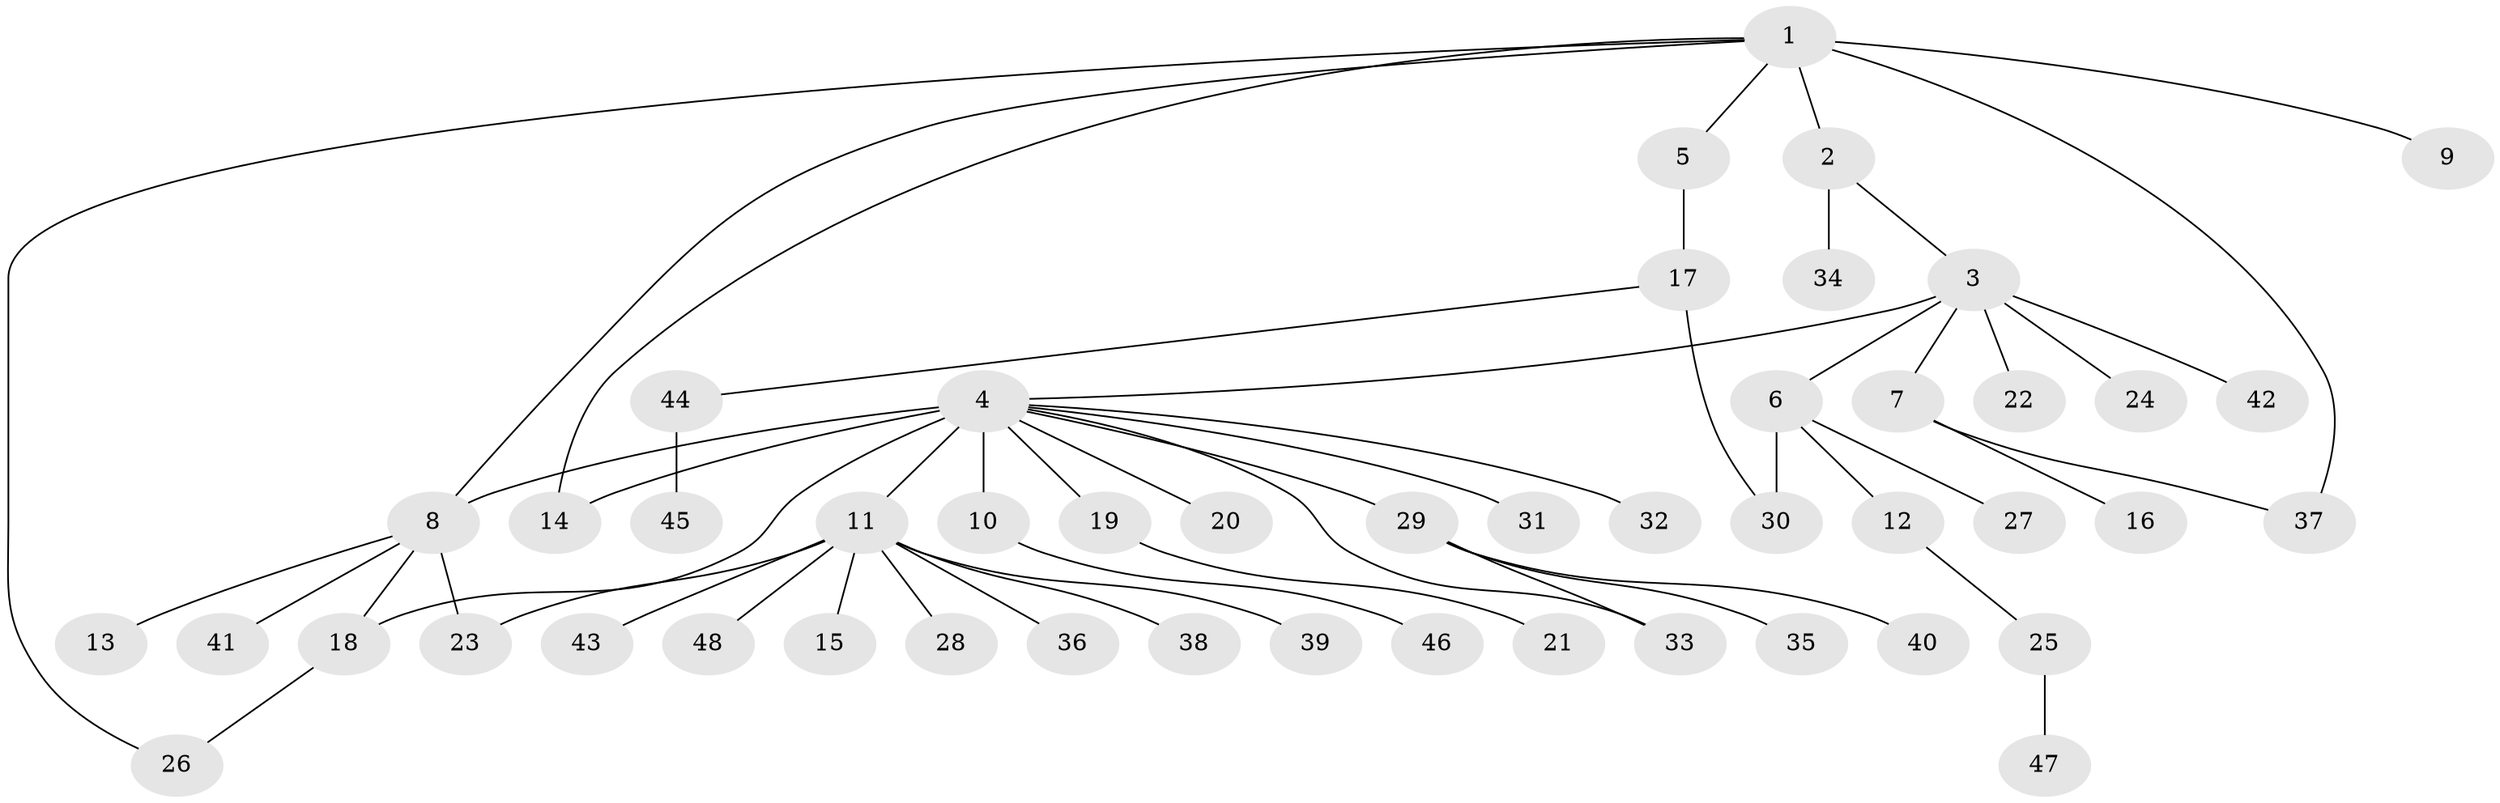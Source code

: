 // original degree distribution, {9: 0.031578947368421054, 7: 0.010526315789473684, 20: 0.010526315789473684, 6: 0.010526315789473684, 5: 0.031578947368421054, 1: 0.5684210526315789, 3: 0.07368421052631578, 10: 0.010526315789473684, 2: 0.24210526315789474, 4: 0.010526315789473684}
// Generated by graph-tools (version 1.1) at 2025/35/03/09/25 02:35:46]
// undirected, 48 vertices, 55 edges
graph export_dot {
graph [start="1"]
  node [color=gray90,style=filled];
  1;
  2;
  3;
  4;
  5;
  6;
  7;
  8;
  9;
  10;
  11;
  12;
  13;
  14;
  15;
  16;
  17;
  18;
  19;
  20;
  21;
  22;
  23;
  24;
  25;
  26;
  27;
  28;
  29;
  30;
  31;
  32;
  33;
  34;
  35;
  36;
  37;
  38;
  39;
  40;
  41;
  42;
  43;
  44;
  45;
  46;
  47;
  48;
  1 -- 2 [weight=1.0];
  1 -- 5 [weight=1.0];
  1 -- 8 [weight=1.0];
  1 -- 9 [weight=2.0];
  1 -- 14 [weight=1.0];
  1 -- 26 [weight=1.0];
  1 -- 37 [weight=1.0];
  2 -- 3 [weight=1.0];
  2 -- 34 [weight=3.0];
  3 -- 4 [weight=1.0];
  3 -- 6 [weight=1.0];
  3 -- 7 [weight=1.0];
  3 -- 22 [weight=1.0];
  3 -- 24 [weight=1.0];
  3 -- 42 [weight=2.0];
  4 -- 8 [weight=1.0];
  4 -- 10 [weight=2.0];
  4 -- 11 [weight=1.0];
  4 -- 14 [weight=1.0];
  4 -- 18 [weight=6.0];
  4 -- 19 [weight=1.0];
  4 -- 20 [weight=1.0];
  4 -- 29 [weight=1.0];
  4 -- 31 [weight=2.0];
  4 -- 32 [weight=1.0];
  4 -- 33 [weight=1.0];
  5 -- 17 [weight=4.0];
  6 -- 12 [weight=1.0];
  6 -- 27 [weight=1.0];
  6 -- 30 [weight=1.0];
  7 -- 16 [weight=2.0];
  7 -- 37 [weight=1.0];
  8 -- 13 [weight=1.0];
  8 -- 18 [weight=1.0];
  8 -- 23 [weight=3.0];
  8 -- 41 [weight=1.0];
  10 -- 46 [weight=1.0];
  11 -- 15 [weight=1.0];
  11 -- 23 [weight=1.0];
  11 -- 28 [weight=1.0];
  11 -- 36 [weight=1.0];
  11 -- 38 [weight=1.0];
  11 -- 39 [weight=1.0];
  11 -- 43 [weight=1.0];
  11 -- 48 [weight=1.0];
  12 -- 25 [weight=1.0];
  17 -- 30 [weight=1.0];
  17 -- 44 [weight=1.0];
  18 -- 26 [weight=1.0];
  19 -- 21 [weight=1.0];
  25 -- 47 [weight=1.0];
  29 -- 33 [weight=1.0];
  29 -- 35 [weight=1.0];
  29 -- 40 [weight=1.0];
  44 -- 45 [weight=2.0];
}
